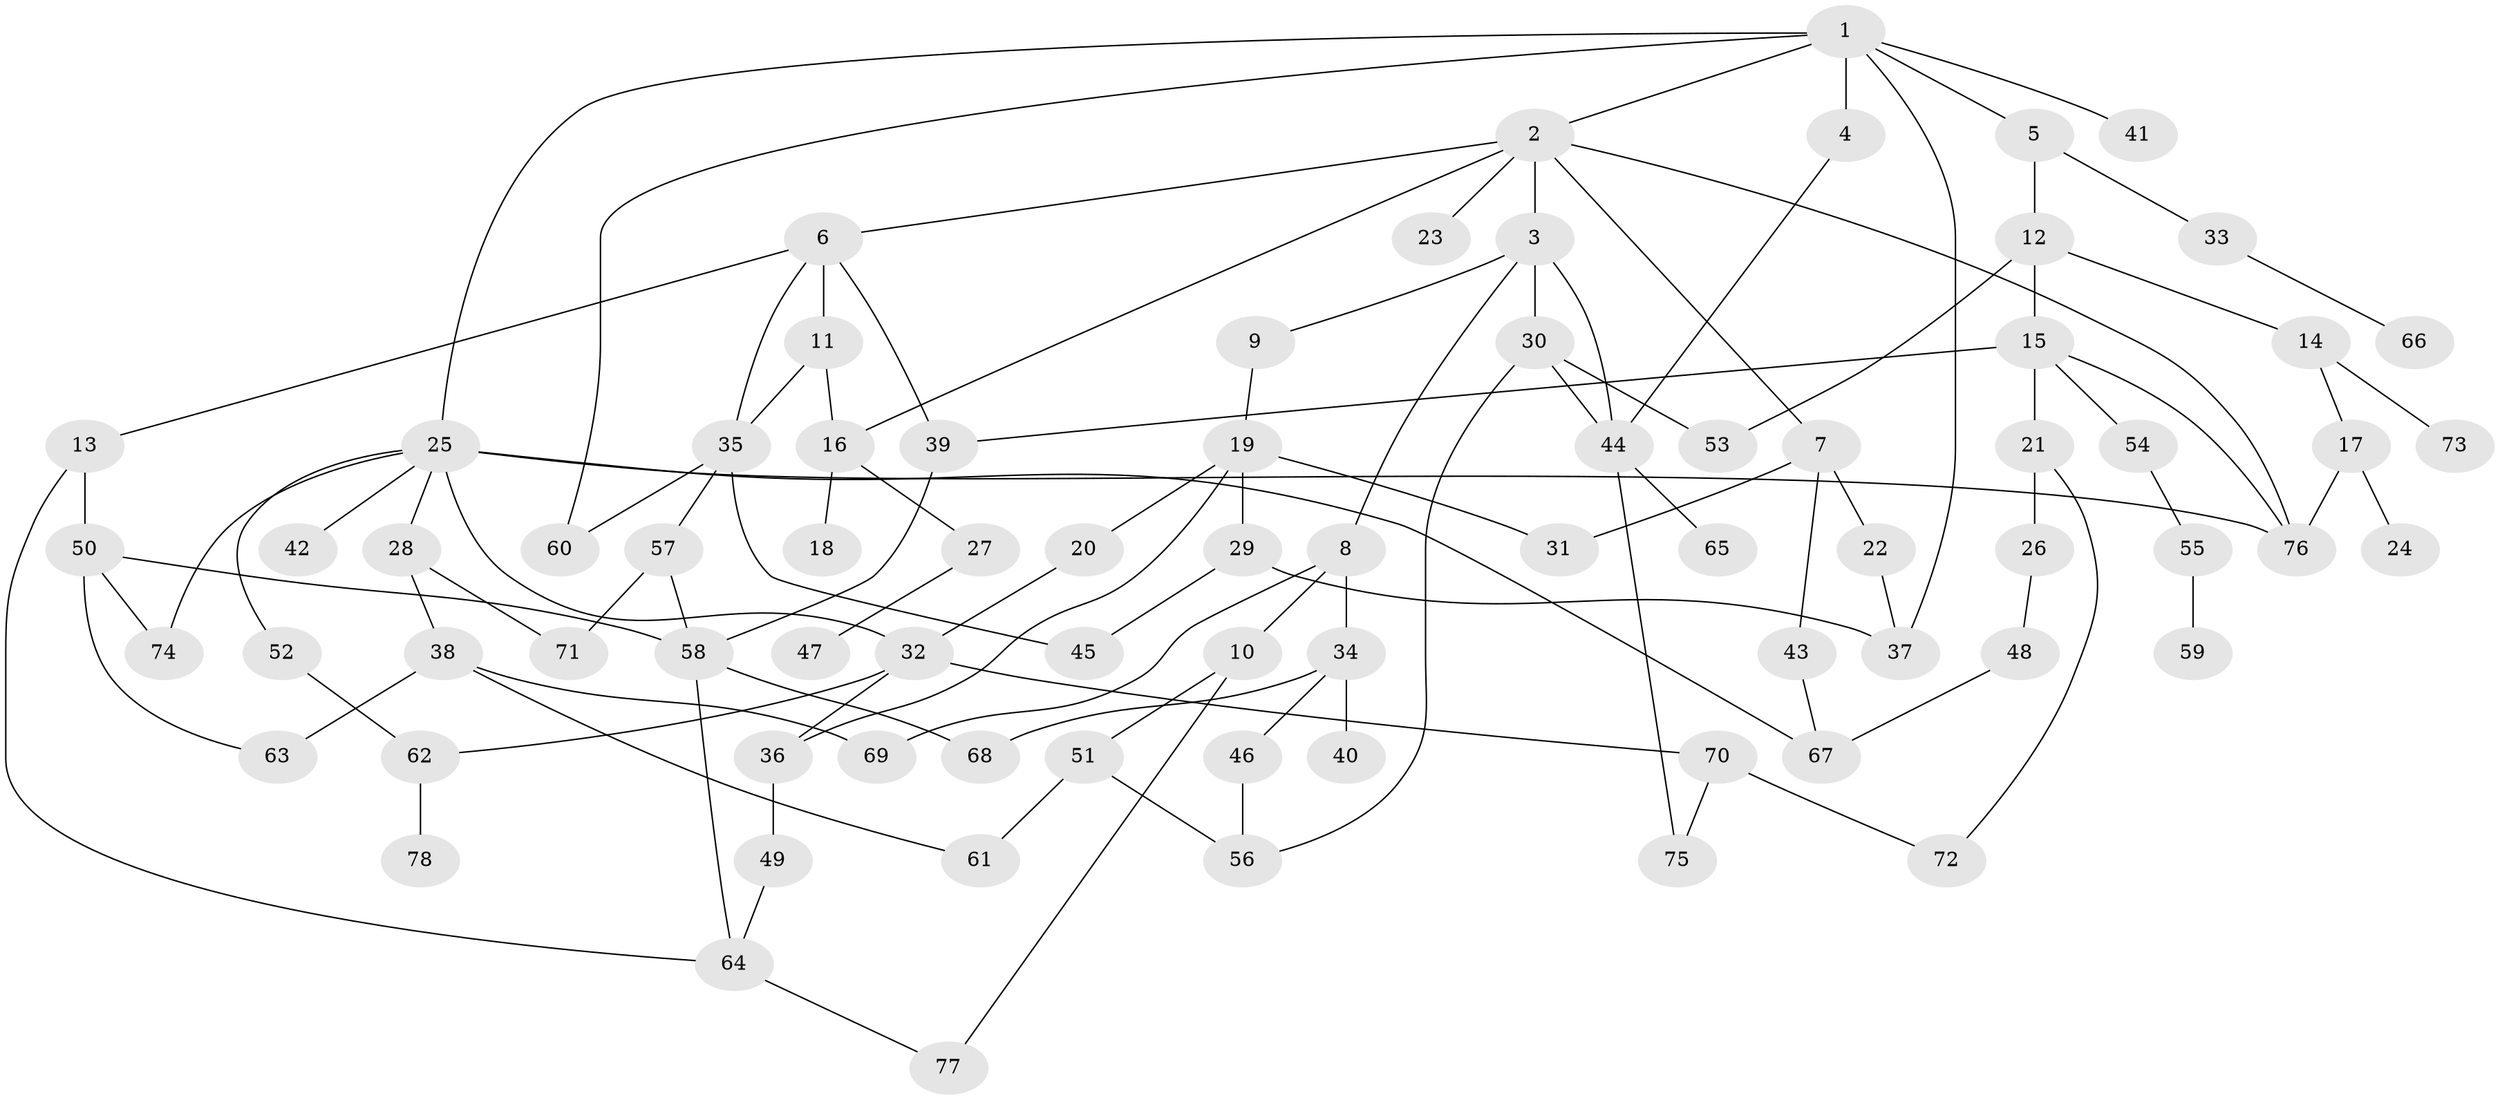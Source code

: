 // coarse degree distribution, {12: 0.03225806451612903, 11: 0.03225806451612903, 3: 0.1935483870967742, 4: 0.1935483870967742, 7: 0.0967741935483871, 5: 0.03225806451612903, 1: 0.22580645161290322, 2: 0.16129032258064516, 6: 0.03225806451612903}
// Generated by graph-tools (version 1.1) at 2025/17/03/04/25 18:17:11]
// undirected, 78 vertices, 111 edges
graph export_dot {
graph [start="1"]
  node [color=gray90,style=filled];
  1;
  2;
  3;
  4;
  5;
  6;
  7;
  8;
  9;
  10;
  11;
  12;
  13;
  14;
  15;
  16;
  17;
  18;
  19;
  20;
  21;
  22;
  23;
  24;
  25;
  26;
  27;
  28;
  29;
  30;
  31;
  32;
  33;
  34;
  35;
  36;
  37;
  38;
  39;
  40;
  41;
  42;
  43;
  44;
  45;
  46;
  47;
  48;
  49;
  50;
  51;
  52;
  53;
  54;
  55;
  56;
  57;
  58;
  59;
  60;
  61;
  62;
  63;
  64;
  65;
  66;
  67;
  68;
  69;
  70;
  71;
  72;
  73;
  74;
  75;
  76;
  77;
  78;
  1 -- 2;
  1 -- 4;
  1 -- 5;
  1 -- 25;
  1 -- 37;
  1 -- 41;
  1 -- 60;
  2 -- 3;
  2 -- 6;
  2 -- 7;
  2 -- 23;
  2 -- 16;
  2 -- 76;
  3 -- 8;
  3 -- 9;
  3 -- 30;
  3 -- 44;
  4 -- 44;
  5 -- 12;
  5 -- 33;
  6 -- 11;
  6 -- 13;
  6 -- 35;
  6 -- 39;
  7 -- 22;
  7 -- 43;
  7 -- 31;
  8 -- 10;
  8 -- 34;
  8 -- 69;
  9 -- 19;
  10 -- 51;
  10 -- 77;
  11 -- 16;
  11 -- 35;
  12 -- 14;
  12 -- 15;
  12 -- 53;
  13 -- 50;
  13 -- 64;
  14 -- 17;
  14 -- 73;
  15 -- 21;
  15 -- 54;
  15 -- 76;
  15 -- 39;
  16 -- 18;
  16 -- 27;
  17 -- 24;
  17 -- 76;
  19 -- 20;
  19 -- 29;
  19 -- 31;
  19 -- 36;
  20 -- 32;
  21 -- 26;
  21 -- 72;
  22 -- 37;
  25 -- 28;
  25 -- 42;
  25 -- 52;
  25 -- 67;
  25 -- 74;
  25 -- 32;
  25 -- 76;
  26 -- 48;
  27 -- 47;
  28 -- 38;
  28 -- 71;
  29 -- 45;
  29 -- 37;
  30 -- 53;
  30 -- 56;
  30 -- 44;
  32 -- 70;
  32 -- 62;
  32 -- 36;
  33 -- 66;
  34 -- 40;
  34 -- 46;
  34 -- 68;
  35 -- 57;
  35 -- 60;
  35 -- 45;
  36 -- 49;
  38 -- 69;
  38 -- 61;
  38 -- 63;
  39 -- 58;
  43 -- 67;
  44 -- 65;
  44 -- 75;
  46 -- 56;
  48 -- 67;
  49 -- 64;
  50 -- 63;
  50 -- 58;
  50 -- 74;
  51 -- 61;
  51 -- 56;
  52 -- 62;
  54 -- 55;
  55 -- 59;
  57 -- 58;
  57 -- 71;
  58 -- 68;
  58 -- 64;
  62 -- 78;
  64 -- 77;
  70 -- 72;
  70 -- 75;
}

